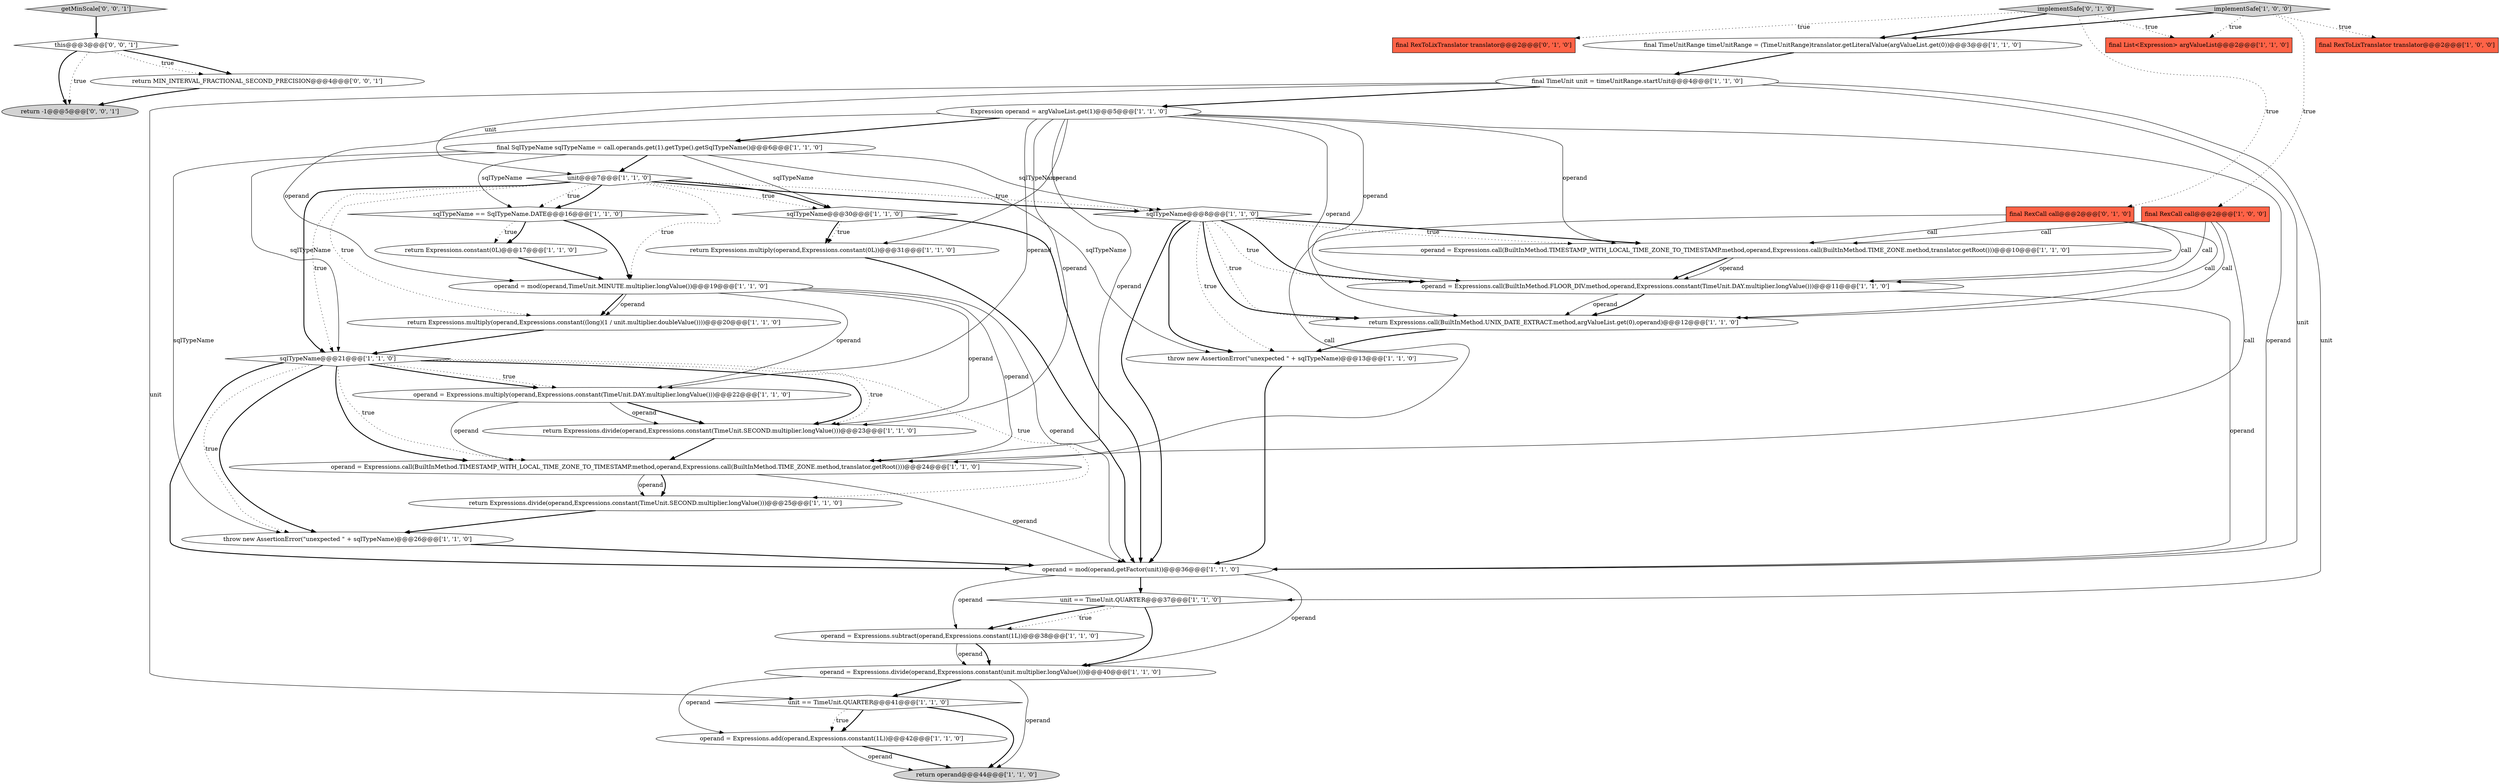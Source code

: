 digraph {
37 [style = filled, label = "return -1@@@5@@@['0', '0', '1']", fillcolor = lightgray, shape = ellipse image = "AAA0AAABBB3BBB"];
13 [style = filled, label = "Expression operand = argValueList.get(1)@@@5@@@['1', '1', '0']", fillcolor = white, shape = ellipse image = "AAA0AAABBB1BBB"];
26 [style = filled, label = "unit@@@7@@@['1', '1', '0']", fillcolor = white, shape = diamond image = "AAA0AAABBB1BBB"];
30 [style = filled, label = "unit == TimeUnit.QUARTER@@@37@@@['1', '1', '0']", fillcolor = white, shape = diamond image = "AAA0AAABBB1BBB"];
7 [style = filled, label = "operand = Expressions.call(BuiltInMethod.TIMESTAMP_WITH_LOCAL_TIME_ZONE_TO_TIMESTAMP.method,operand,Expressions.call(BuiltInMethod.TIME_ZONE.method,translator.getRoot()))@@@24@@@['1', '1', '0']", fillcolor = white, shape = ellipse image = "AAA0AAABBB1BBB"];
18 [style = filled, label = "return Expressions.constant(0L)@@@17@@@['1', '1', '0']", fillcolor = white, shape = ellipse image = "AAA0AAABBB1BBB"];
32 [style = filled, label = "operand = mod(operand,TimeUnit.MINUTE.multiplier.longValue())@@@19@@@['1', '1', '0']", fillcolor = white, shape = ellipse image = "AAA0AAABBB1BBB"];
24 [style = filled, label = "throw new AssertionError(\"unexpected \" + sqlTypeName)@@@13@@@['1', '1', '0']", fillcolor = white, shape = ellipse image = "AAA0AAABBB1BBB"];
12 [style = filled, label = "operand = Expressions.add(operand,Expressions.constant(1L))@@@42@@@['1', '1', '0']", fillcolor = white, shape = ellipse image = "AAA0AAABBB1BBB"];
16 [style = filled, label = "operand = Expressions.call(BuiltInMethod.FLOOR_DIV.method,operand,Expressions.constant(TimeUnit.DAY.multiplier.longValue()))@@@11@@@['1', '1', '0']", fillcolor = white, shape = ellipse image = "AAA0AAABBB1BBB"];
2 [style = filled, label = "throw new AssertionError(\"unexpected \" + sqlTypeName)@@@26@@@['1', '1', '0']", fillcolor = white, shape = ellipse image = "AAA0AAABBB1BBB"];
19 [style = filled, label = "sqlTypeName@@@8@@@['1', '1', '0']", fillcolor = white, shape = diamond image = "AAA0AAABBB1BBB"];
10 [style = filled, label = "sqlTypeName@@@30@@@['1', '1', '0']", fillcolor = white, shape = diamond image = "AAA0AAABBB1BBB"];
34 [style = filled, label = "implementSafe['0', '1', '0']", fillcolor = lightgray, shape = diamond image = "AAA0AAABBB2BBB"];
36 [style = filled, label = "this@@@3@@@['0', '0', '1']", fillcolor = white, shape = diamond image = "AAA0AAABBB3BBB"];
3 [style = filled, label = "return Expressions.divide(operand,Expressions.constant(TimeUnit.SECOND.multiplier.longValue()))@@@23@@@['1', '1', '0']", fillcolor = white, shape = ellipse image = "AAA0AAABBB1BBB"];
29 [style = filled, label = "final SqlTypeName sqlTypeName = call.operands.get(1).getType().getSqlTypeName()@@@6@@@['1', '1', '0']", fillcolor = white, shape = ellipse image = "AAA0AAABBB1BBB"];
4 [style = filled, label = "return Expressions.multiply(operand,Expressions.constant((long)(1 / unit.multiplier.doubleValue())))@@@20@@@['1', '1', '0']", fillcolor = white, shape = ellipse image = "AAA0AAABBB1BBB"];
21 [style = filled, label = "final List<Expression> argValueList@@@2@@@['1', '1', '0']", fillcolor = tomato, shape = box image = "AAA0AAABBB1BBB"];
9 [style = filled, label = "sqlTypeName == SqlTypeName.DATE@@@16@@@['1', '1', '0']", fillcolor = white, shape = diamond image = "AAA0AAABBB1BBB"];
15 [style = filled, label = "implementSafe['1', '0', '0']", fillcolor = lightgray, shape = diamond image = "AAA0AAABBB1BBB"];
27 [style = filled, label = "operand = Expressions.call(BuiltInMethod.TIMESTAMP_WITH_LOCAL_TIME_ZONE_TO_TIMESTAMP.method,operand,Expressions.call(BuiltInMethod.TIME_ZONE.method,translator.getRoot()))@@@10@@@['1', '1', '0']", fillcolor = white, shape = ellipse image = "AAA0AAABBB1BBB"];
39 [style = filled, label = "return MIN_INTERVAL_FRACTIONAL_SECOND_PRECISION@@@4@@@['0', '0', '1']", fillcolor = white, shape = ellipse image = "AAA0AAABBB3BBB"];
28 [style = filled, label = "final TimeUnit unit = timeUnitRange.startUnit@@@4@@@['1', '1', '0']", fillcolor = white, shape = ellipse image = "AAA0AAABBB1BBB"];
17 [style = filled, label = "return operand@@@44@@@['1', '1', '0']", fillcolor = lightgray, shape = ellipse image = "AAA0AAABBB1BBB"];
38 [style = filled, label = "getMinScale['0', '0', '1']", fillcolor = lightgray, shape = diamond image = "AAA0AAABBB3BBB"];
25 [style = filled, label = "operand = Expressions.multiply(operand,Expressions.constant(TimeUnit.DAY.multiplier.longValue()))@@@22@@@['1', '1', '0']", fillcolor = white, shape = ellipse image = "AAA0AAABBB1BBB"];
20 [style = filled, label = "operand = mod(operand,getFactor(unit))@@@36@@@['1', '1', '0']", fillcolor = white, shape = ellipse image = "AAA0AAABBB1BBB"];
11 [style = filled, label = "unit == TimeUnit.QUARTER@@@41@@@['1', '1', '0']", fillcolor = white, shape = diamond image = "AAA0AAABBB1BBB"];
31 [style = filled, label = "operand = Expressions.divide(operand,Expressions.constant(unit.multiplier.longValue()))@@@40@@@['1', '1', '0']", fillcolor = white, shape = ellipse image = "AAA0AAABBB1BBB"];
22 [style = filled, label = "return Expressions.multiply(operand,Expressions.constant(0L))@@@31@@@['1', '1', '0']", fillcolor = white, shape = ellipse image = "AAA0AAABBB1BBB"];
8 [style = filled, label = "sqlTypeName@@@21@@@['1', '1', '0']", fillcolor = white, shape = diamond image = "AAA0AAABBB1BBB"];
35 [style = filled, label = "final RexCall call@@@2@@@['0', '1', '0']", fillcolor = tomato, shape = box image = "AAA0AAABBB2BBB"];
33 [style = filled, label = "final RexToLixTranslator translator@@@2@@@['0', '1', '0']", fillcolor = tomato, shape = box image = "AAA0AAABBB2BBB"];
23 [style = filled, label = "final TimeUnitRange timeUnitRange = (TimeUnitRange)translator.getLiteralValue(argValueList.get(0))@@@3@@@['1', '1', '0']", fillcolor = white, shape = ellipse image = "AAA0AAABBB1BBB"];
14 [style = filled, label = "return Expressions.divide(operand,Expressions.constant(TimeUnit.SECOND.multiplier.longValue()))@@@25@@@['1', '1', '0']", fillcolor = white, shape = ellipse image = "AAA0AAABBB1BBB"];
1 [style = filled, label = "return Expressions.call(BuiltInMethod.UNIX_DATE_EXTRACT.method,argValueList.get(0),operand)@@@12@@@['1', '1', '0']", fillcolor = white, shape = ellipse image = "AAA0AAABBB1BBB"];
0 [style = filled, label = "final RexToLixTranslator translator@@@2@@@['1', '0', '0']", fillcolor = tomato, shape = box image = "AAA0AAABBB1BBB"];
6 [style = filled, label = "final RexCall call@@@2@@@['1', '0', '0']", fillcolor = tomato, shape = box image = "AAA0AAABBB1BBB"];
5 [style = filled, label = "operand = Expressions.subtract(operand,Expressions.constant(1L))@@@38@@@['1', '1', '0']", fillcolor = white, shape = ellipse image = "AAA0AAABBB1BBB"];
28->13 [style = bold, label=""];
6->16 [style = solid, label="call"];
25->3 [style = bold, label=""];
38->36 [style = bold, label=""];
29->2 [style = solid, label="sqlTypeName"];
20->31 [style = solid, label="operand"];
11->12 [style = bold, label=""];
20->5 [style = solid, label="operand"];
13->20 [style = solid, label="operand"];
16->1 [style = solid, label="operand"];
13->1 [style = solid, label="operand"];
34->23 [style = bold, label=""];
4->8 [style = bold, label=""];
22->20 [style = bold, label=""];
3->7 [style = bold, label=""];
6->7 [style = solid, label="call"];
26->10 [style = dotted, label="true"];
19->27 [style = bold, label=""];
16->1 [style = bold, label=""];
20->30 [style = bold, label=""];
26->4 [style = dotted, label="true"];
8->25 [style = bold, label=""];
13->29 [style = bold, label=""];
35->1 [style = solid, label="call"];
26->19 [style = dotted, label="true"];
39->37 [style = bold, label=""];
8->20 [style = bold, label=""];
30->5 [style = dotted, label="true"];
29->10 [style = solid, label="sqlTypeName"];
26->9 [style = dotted, label="true"];
11->12 [style = dotted, label="true"];
19->24 [style = dotted, label="true"];
15->23 [style = bold, label=""];
31->12 [style = solid, label="operand"];
11->17 [style = bold, label=""];
8->25 [style = dotted, label="true"];
26->9 [style = bold, label=""];
15->6 [style = dotted, label="true"];
8->3 [style = bold, label=""];
18->32 [style = bold, label=""];
7->14 [style = bold, label=""];
26->19 [style = bold, label=""];
30->31 [style = bold, label=""];
5->31 [style = bold, label=""];
9->18 [style = dotted, label="true"];
7->20 [style = solid, label="operand"];
8->2 [style = bold, label=""];
25->7 [style = solid, label="operand"];
32->3 [style = solid, label="operand"];
9->32 [style = bold, label=""];
32->4 [style = bold, label=""];
28->11 [style = solid, label="unit"];
10->20 [style = bold, label=""];
15->21 [style = dotted, label="true"];
28->26 [style = solid, label="unit"];
28->30 [style = solid, label="unit"];
26->8 [style = bold, label=""];
31->11 [style = bold, label=""];
13->3 [style = solid, label="operand"];
29->9 [style = solid, label="sqlTypeName"];
24->20 [style = bold, label=""];
13->27 [style = solid, label="operand"];
32->25 [style = solid, label="operand"];
7->14 [style = solid, label="operand"];
8->2 [style = dotted, label="true"];
19->24 [style = bold, label=""];
8->7 [style = dotted, label="true"];
1->24 [style = bold, label=""];
35->7 [style = solid, label="call"];
19->16 [style = bold, label=""];
15->0 [style = dotted, label="true"];
10->22 [style = bold, label=""];
19->16 [style = dotted, label="true"];
12->17 [style = bold, label=""];
31->17 [style = solid, label="operand"];
36->39 [style = dotted, label="true"];
28->20 [style = solid, label="unit"];
6->27 [style = solid, label="call"];
13->16 [style = solid, label="operand"];
29->24 [style = solid, label="sqlTypeName"];
13->22 [style = solid, label="operand"];
19->1 [style = dotted, label="true"];
14->2 [style = bold, label=""];
8->7 [style = bold, label=""];
25->3 [style = solid, label="operand"];
26->32 [style = dotted, label="true"];
8->3 [style = dotted, label="true"];
29->19 [style = solid, label="sqlTypeName"];
16->20 [style = solid, label="operand"];
34->33 [style = dotted, label="true"];
12->17 [style = solid, label="operand"];
35->16 [style = solid, label="call"];
9->18 [style = bold, label=""];
32->4 [style = solid, label="operand"];
36->37 [style = bold, label=""];
6->1 [style = solid, label="call"];
19->1 [style = bold, label=""];
32->7 [style = solid, label="operand"];
19->20 [style = bold, label=""];
26->8 [style = dotted, label="true"];
34->35 [style = dotted, label="true"];
26->10 [style = bold, label=""];
13->25 [style = solid, label="operand"];
10->22 [style = dotted, label="true"];
27->16 [style = bold, label=""];
29->8 [style = solid, label="sqlTypeName"];
36->37 [style = dotted, label="true"];
13->32 [style = solid, label="operand"];
27->16 [style = solid, label="operand"];
5->31 [style = solid, label="operand"];
35->27 [style = solid, label="call"];
2->20 [style = bold, label=""];
30->5 [style = bold, label=""];
8->14 [style = dotted, label="true"];
23->28 [style = bold, label=""];
34->21 [style = dotted, label="true"];
32->20 [style = solid, label="operand"];
19->27 [style = dotted, label="true"];
13->7 [style = solid, label="operand"];
36->39 [style = bold, label=""];
29->26 [style = bold, label=""];
}
